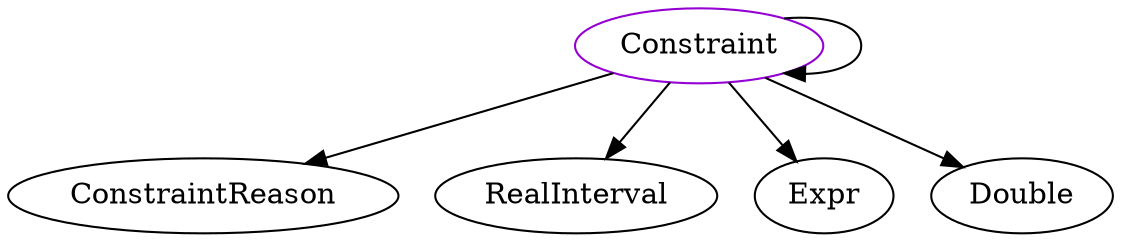 digraph constraint{
Constraint -> ConstraintReason;
Constraint -> RealInterval;
Constraint -> Expr;
Constraint -> Constraint;
Constraint -> Double;
Constraint	[shape=oval, color=darkviolet, label=Constraint];
}

